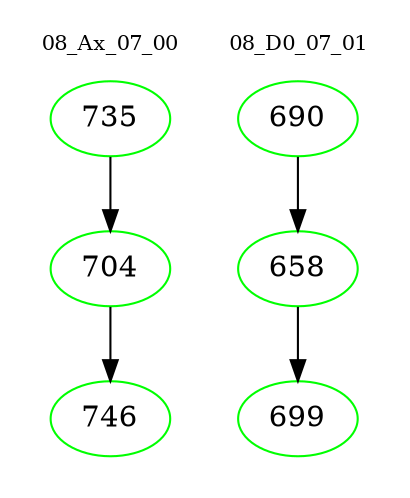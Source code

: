 digraph{
subgraph cluster_0 {
color = white
label = "08_Ax_07_00";
fontsize=10;
T0_735 [label="735", color="green"]
T0_735 -> T0_704 [color="black"]
T0_704 [label="704", color="green"]
T0_704 -> T0_746 [color="black"]
T0_746 [label="746", color="green"]
}
subgraph cluster_1 {
color = white
label = "08_D0_07_01";
fontsize=10;
T1_690 [label="690", color="green"]
T1_690 -> T1_658 [color="black"]
T1_658 [label="658", color="green"]
T1_658 -> T1_699 [color="black"]
T1_699 [label="699", color="green"]
}
}
